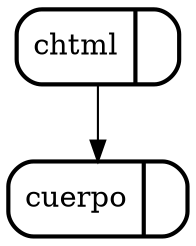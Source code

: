 digraph G {
node[shape=Mrecord]
1[label="chtml | ",style=bold]
3[label="cuerpo | ",style=bold]
{1}->{3}

}
